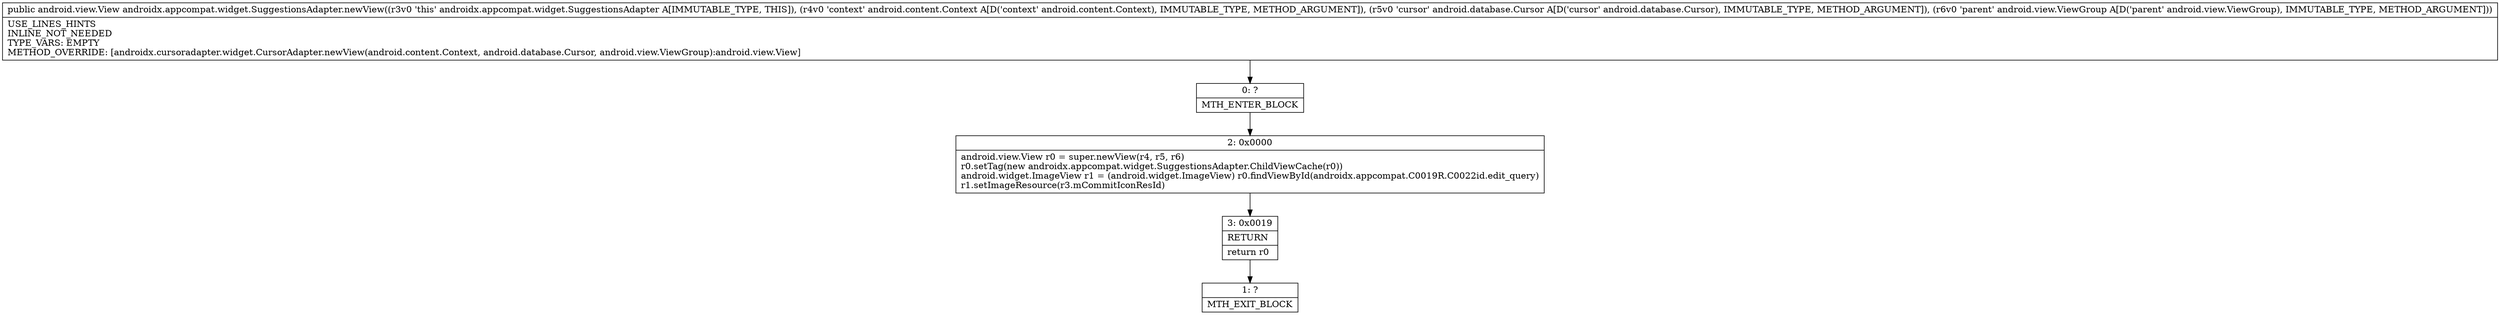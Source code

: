 digraph "CFG forandroidx.appcompat.widget.SuggestionsAdapter.newView(Landroid\/content\/Context;Landroid\/database\/Cursor;Landroid\/view\/ViewGroup;)Landroid\/view\/View;" {
Node_0 [shape=record,label="{0\:\ ?|MTH_ENTER_BLOCK\l}"];
Node_2 [shape=record,label="{2\:\ 0x0000|android.view.View r0 = super.newView(r4, r5, r6)\lr0.setTag(new androidx.appcompat.widget.SuggestionsAdapter.ChildViewCache(r0))\landroid.widget.ImageView r1 = (android.widget.ImageView) r0.findViewById(androidx.appcompat.C0019R.C0022id.edit_query)\lr1.setImageResource(r3.mCommitIconResId)\l}"];
Node_3 [shape=record,label="{3\:\ 0x0019|RETURN\l|return r0\l}"];
Node_1 [shape=record,label="{1\:\ ?|MTH_EXIT_BLOCK\l}"];
MethodNode[shape=record,label="{public android.view.View androidx.appcompat.widget.SuggestionsAdapter.newView((r3v0 'this' androidx.appcompat.widget.SuggestionsAdapter A[IMMUTABLE_TYPE, THIS]), (r4v0 'context' android.content.Context A[D('context' android.content.Context), IMMUTABLE_TYPE, METHOD_ARGUMENT]), (r5v0 'cursor' android.database.Cursor A[D('cursor' android.database.Cursor), IMMUTABLE_TYPE, METHOD_ARGUMENT]), (r6v0 'parent' android.view.ViewGroup A[D('parent' android.view.ViewGroup), IMMUTABLE_TYPE, METHOD_ARGUMENT]))  | USE_LINES_HINTS\lINLINE_NOT_NEEDED\lTYPE_VARS: EMPTY\lMETHOD_OVERRIDE: [androidx.cursoradapter.widget.CursorAdapter.newView(android.content.Context, android.database.Cursor, android.view.ViewGroup):android.view.View]\l}"];
MethodNode -> Node_0;Node_0 -> Node_2;
Node_2 -> Node_3;
Node_3 -> Node_1;
}

